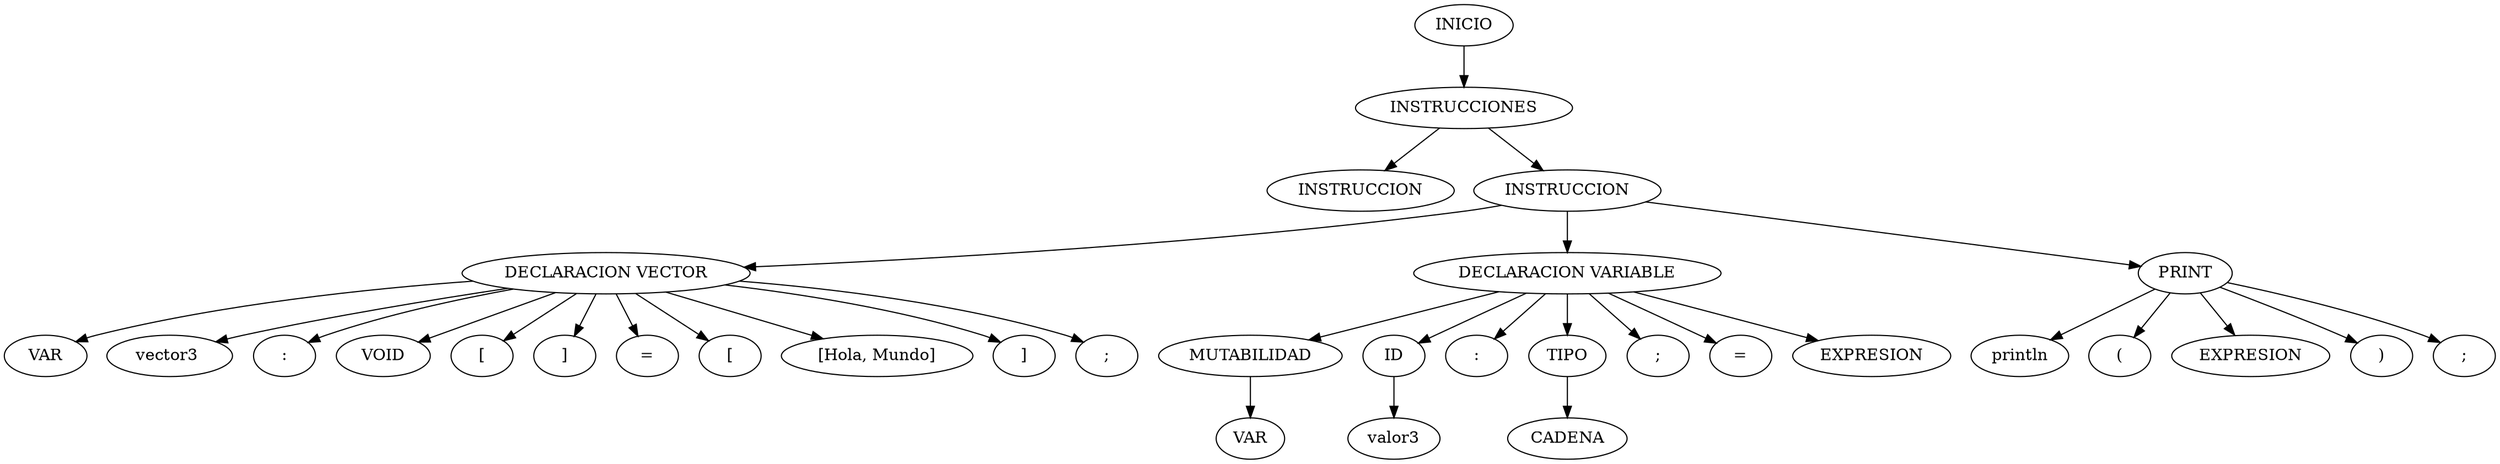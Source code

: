 digraph ast{
nINICIO[label="INICIO"];
nINSTRUCCIONES[label="INSTRUCCIONES"];
nINICIO -> nINSTRUCCIONES;
n1[label="INSTRUCCION"];
nINSTRUCCIONES -> n1;
n2[label="INSTRUCCION"];
nINSTRUCCIONES -> n2;
n3[label="DECLARACION VECTOR"];
n2 -> n3;
n3 -> n4;
n3 -> n5;
n3 -> n6;
n3 -> n7;
n3 -> n8;
n3 -> n9;
n3 -> n10;
n3 -> n11;
n3 -> n12;
n3 -> n13;
n3 -> n14;
n4[label=" VAR "];
n5[label=" vector3  "];
n6[label=" : "];
n7[label=" VOID "];
n8[label=" [ "];
n9[label=" ] "];
n10[label=" = "];
n11[label=" [ "];
n12[label=" [Hola, Mundo] "];
n13[label=" ] "];
n14[label=" ; "];
n15[label="DECLARACION VARIABLE"];
n2 -> n15;
n15 -> n21;
n15 -> n22;
n15 -> n18;
n15 -> n23;
n15 -> n20;
n21[label="MUTABILIDAD"];
n16[label="VAR"];
n22[label="ID"];
n17[label="valor3"];
n18[label=":"];
n23[label="TIPO"];
n19[label="CADENA"];
n24[label="="];
n25[label="EXPRESION"];
n20[label=";"];
n21 -> n16;
n22 -> n17;
n23 -> n19;
n15 -> n24;
n15 -> n25;
n26[label="PRINT"];
n2 -> n26;
n27[label="println"];
n28[label="("];
n29[label="EXPRESION"];
n30[label=")"];
n31[label=";"];
n26 -> n27;
n26 -> n28;
n26 -> n29;
n26 -> n30;
n26 -> n31;

}